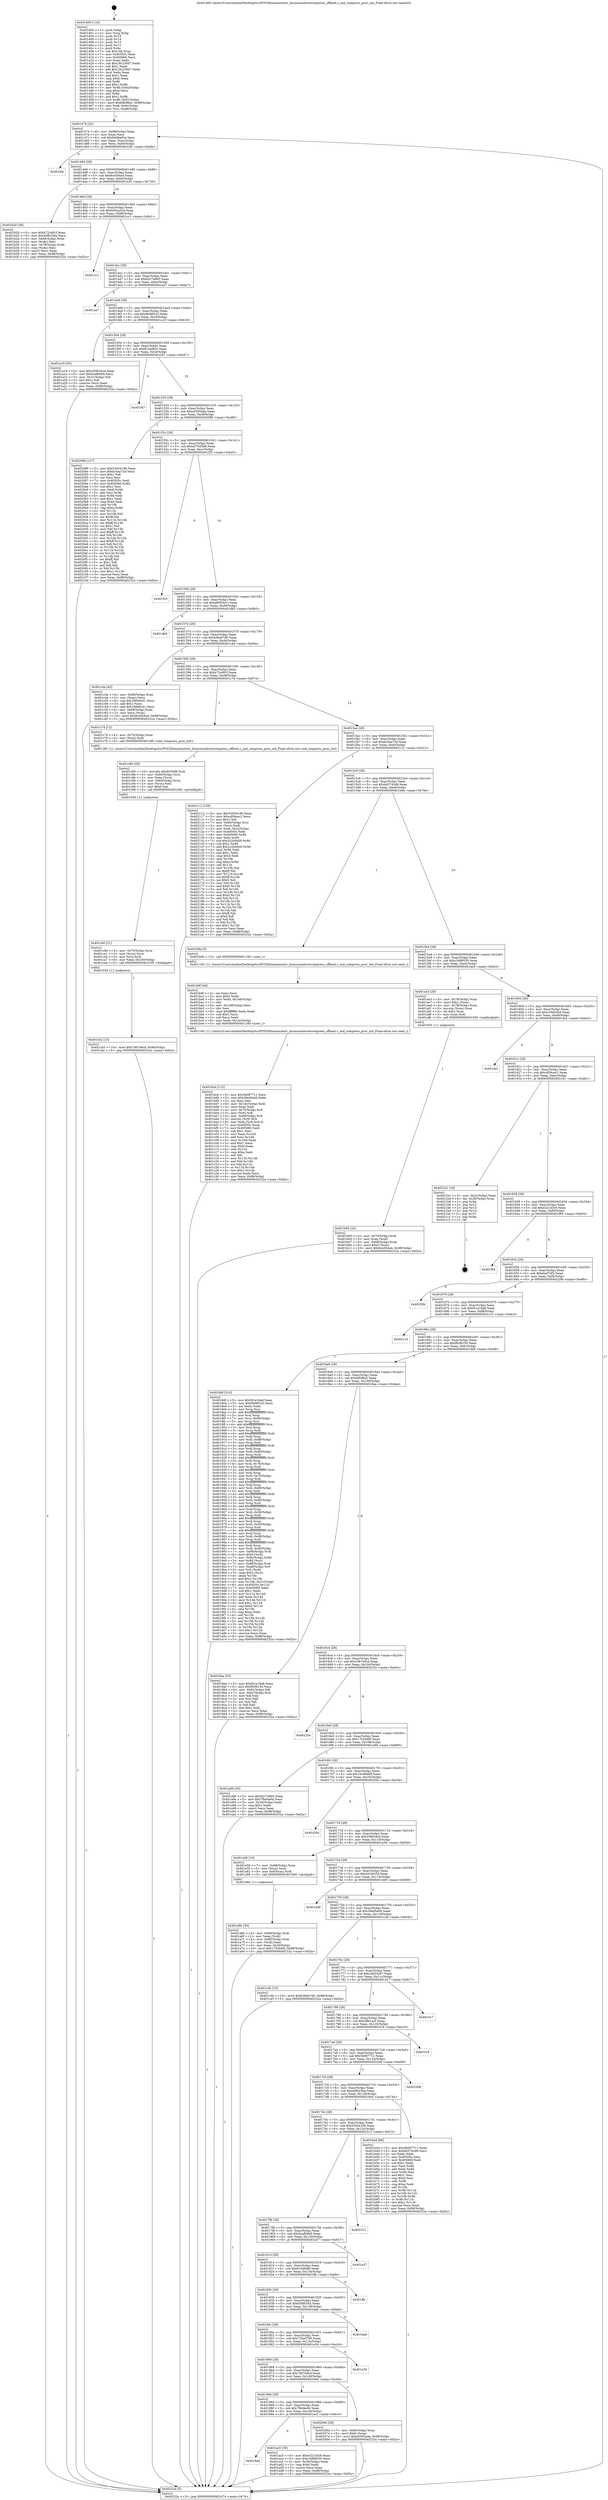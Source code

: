 digraph "0x401400" {
  label = "0x401400 (/mnt/c/Users/mathe/Desktop/tcc/POCII/binaries/extr_linuxsoundcorecompress_offload.c_snd_compress_proc_init_Final-ollvm.out::main(0))"
  labelloc = "t"
  node[shape=record]

  Entry [label="",width=0.3,height=0.3,shape=circle,fillcolor=black,style=filled]
  "0x401474" [label="{
     0x401474 [32]\l
     | [instrs]\l
     &nbsp;&nbsp;0x401474 \<+6\>: mov -0x98(%rbp),%eax\l
     &nbsp;&nbsp;0x40147a \<+2\>: mov %eax,%ecx\l
     &nbsp;&nbsp;0x40147c \<+6\>: sub $0x8449a85e,%ecx\l
     &nbsp;&nbsp;0x401482 \<+6\>: mov %eax,-0xac(%rbp)\l
     &nbsp;&nbsp;0x401488 \<+6\>: mov %ecx,-0xb0(%rbp)\l
     &nbsp;&nbsp;0x40148e \<+6\>: je 00000000004022fe \<main+0xefe\>\l
  }"]
  "0x4022fe" [label="{
     0x4022fe\l
  }", style=dashed]
  "0x401494" [label="{
     0x401494 [28]\l
     | [instrs]\l
     &nbsp;&nbsp;0x401494 \<+5\>: jmp 0000000000401499 \<main+0x99\>\l
     &nbsp;&nbsp;0x401499 \<+6\>: mov -0xac(%rbp),%eax\l
     &nbsp;&nbsp;0x40149f \<+5\>: sub $0x8ce504a4,%eax\l
     &nbsp;&nbsp;0x4014a4 \<+6\>: mov %eax,-0xb4(%rbp)\l
     &nbsp;&nbsp;0x4014aa \<+6\>: je 0000000000401b20 \<main+0x720\>\l
  }"]
  Exit [label="",width=0.3,height=0.3,shape=circle,fillcolor=black,style=filled,peripheries=2]
  "0x401b20" [label="{
     0x401b20 [36]\l
     | [instrs]\l
     &nbsp;&nbsp;0x401b20 \<+5\>: mov $0xb72cd91f,%eax\l
     &nbsp;&nbsp;0x401b25 \<+5\>: mov $0x40fb23ba,%ecx\l
     &nbsp;&nbsp;0x401b2a \<+4\>: mov -0x68(%rbp),%rdx\l
     &nbsp;&nbsp;0x401b2e \<+2\>: mov (%rdx),%esi\l
     &nbsp;&nbsp;0x401b30 \<+4\>: mov -0x78(%rbp),%rdx\l
     &nbsp;&nbsp;0x401b34 \<+2\>: cmp (%rdx),%esi\l
     &nbsp;&nbsp;0x401b36 \<+3\>: cmovl %ecx,%eax\l
     &nbsp;&nbsp;0x401b39 \<+6\>: mov %eax,-0x98(%rbp)\l
     &nbsp;&nbsp;0x401b3f \<+5\>: jmp 000000000040232a \<main+0xf2a\>\l
  }"]
  "0x4014b0" [label="{
     0x4014b0 [28]\l
     | [instrs]\l
     &nbsp;&nbsp;0x4014b0 \<+5\>: jmp 00000000004014b5 \<main+0xb5\>\l
     &nbsp;&nbsp;0x4014b5 \<+6\>: mov -0xac(%rbp),%eax\l
     &nbsp;&nbsp;0x4014bb \<+5\>: sub $0x920ca32a,%eax\l
     &nbsp;&nbsp;0x4014c0 \<+6\>: mov %eax,-0xb8(%rbp)\l
     &nbsp;&nbsp;0x4014c6 \<+6\>: je 0000000000401cc1 \<main+0x8c1\>\l
  }"]
  "0x401cb2" [label="{
     0x401cb2 [15]\l
     | [instrs]\l
     &nbsp;&nbsp;0x401cb2 \<+10\>: movl $0x7d67e9cd,-0x98(%rbp)\l
     &nbsp;&nbsp;0x401cbc \<+5\>: jmp 000000000040232a \<main+0xf2a\>\l
  }"]
  "0x401cc1" [label="{
     0x401cc1\l
  }", style=dashed]
  "0x4014cc" [label="{
     0x4014cc [28]\l
     | [instrs]\l
     &nbsp;&nbsp;0x4014cc \<+5\>: jmp 00000000004014d1 \<main+0xd1\>\l
     &nbsp;&nbsp;0x4014d1 \<+6\>: mov -0xac(%rbp),%eax\l
     &nbsp;&nbsp;0x4014d7 \<+5\>: sub $0x92c7a693,%eax\l
     &nbsp;&nbsp;0x4014dc \<+6\>: mov %eax,-0xbc(%rbp)\l
     &nbsp;&nbsp;0x4014e2 \<+6\>: je 0000000000401aa7 \<main+0x6a7\>\l
  }"]
  "0x401c9d" [label="{
     0x401c9d [21]\l
     | [instrs]\l
     &nbsp;&nbsp;0x401c9d \<+4\>: mov -0x70(%rbp),%rcx\l
     &nbsp;&nbsp;0x401ca1 \<+3\>: mov (%rcx),%rcx\l
     &nbsp;&nbsp;0x401ca4 \<+3\>: mov %rcx,%rdi\l
     &nbsp;&nbsp;0x401ca7 \<+6\>: mov %eax,-0x150(%rbp)\l
     &nbsp;&nbsp;0x401cad \<+5\>: call 0000000000401030 \<free@plt\>\l
     | [calls]\l
     &nbsp;&nbsp;0x401030 \{1\} (unknown)\l
  }"]
  "0x401aa7" [label="{
     0x401aa7\l
  }", style=dashed]
  "0x4014e8" [label="{
     0x4014e8 [28]\l
     | [instrs]\l
     &nbsp;&nbsp;0x4014e8 \<+5\>: jmp 00000000004014ed \<main+0xed\>\l
     &nbsp;&nbsp;0x4014ed \<+6\>: mov -0xac(%rbp),%eax\l
     &nbsp;&nbsp;0x4014f3 \<+5\>: sub $0x9bd8f1e3,%eax\l
     &nbsp;&nbsp;0x4014f8 \<+6\>: mov %eax,-0xc0(%rbp)\l
     &nbsp;&nbsp;0x4014fe \<+6\>: je 0000000000401a19 \<main+0x619\>\l
  }"]
  "0x401c80" [label="{
     0x401c80 [29]\l
     | [instrs]\l
     &nbsp;&nbsp;0x401c80 \<+10\>: movabs $0x4030d6,%rdi\l
     &nbsp;&nbsp;0x401c8a \<+4\>: mov -0x60(%rbp),%rcx\l
     &nbsp;&nbsp;0x401c8e \<+2\>: mov %eax,(%rcx)\l
     &nbsp;&nbsp;0x401c90 \<+4\>: mov -0x60(%rbp),%rcx\l
     &nbsp;&nbsp;0x401c94 \<+2\>: mov (%rcx),%esi\l
     &nbsp;&nbsp;0x401c96 \<+2\>: mov $0x0,%al\l
     &nbsp;&nbsp;0x401c98 \<+5\>: call 0000000000401040 \<printf@plt\>\l
     | [calls]\l
     &nbsp;&nbsp;0x401040 \{1\} (unknown)\l
  }"]
  "0x401a19" [label="{
     0x401a19 [30]\l
     | [instrs]\l
     &nbsp;&nbsp;0x401a19 \<+5\>: mov $0x259634cd,%eax\l
     &nbsp;&nbsp;0x401a1e \<+5\>: mov $0x5cafb0b9,%ecx\l
     &nbsp;&nbsp;0x401a23 \<+3\>: mov -0x31(%rbp),%dl\l
     &nbsp;&nbsp;0x401a26 \<+3\>: test $0x1,%dl\l
     &nbsp;&nbsp;0x401a29 \<+3\>: cmovne %ecx,%eax\l
     &nbsp;&nbsp;0x401a2c \<+6\>: mov %eax,-0x98(%rbp)\l
     &nbsp;&nbsp;0x401a32 \<+5\>: jmp 000000000040232a \<main+0xf2a\>\l
  }"]
  "0x401504" [label="{
     0x401504 [28]\l
     | [instrs]\l
     &nbsp;&nbsp;0x401504 \<+5\>: jmp 0000000000401509 \<main+0x109\>\l
     &nbsp;&nbsp;0x401509 \<+6\>: mov -0xac(%rbp),%eax\l
     &nbsp;&nbsp;0x40150f \<+5\>: sub $0x9c2ad82c,%eax\l
     &nbsp;&nbsp;0x401514 \<+6\>: mov %eax,-0xc4(%rbp)\l
     &nbsp;&nbsp;0x40151a \<+6\>: je 0000000000401f47 \<main+0xb47\>\l
  }"]
  "0x401bcb" [label="{
     0x401bcb [112]\l
     | [instrs]\l
     &nbsp;&nbsp;0x401bcb \<+5\>: mov $0x3b087711,%ecx\l
     &nbsp;&nbsp;0x401bd0 \<+5\>: mov $0x29ed5e0d,%edx\l
     &nbsp;&nbsp;0x401bd5 \<+2\>: xor %esi,%esi\l
     &nbsp;&nbsp;0x401bd7 \<+6\>: mov -0x14c(%rbp),%edi\l
     &nbsp;&nbsp;0x401bdd \<+3\>: imul %eax,%edi\l
     &nbsp;&nbsp;0x401be0 \<+4\>: mov -0x70(%rbp),%r8\l
     &nbsp;&nbsp;0x401be4 \<+3\>: mov (%r8),%r8\l
     &nbsp;&nbsp;0x401be7 \<+4\>: mov -0x68(%rbp),%r9\l
     &nbsp;&nbsp;0x401beb \<+3\>: movslq (%r9),%r9\l
     &nbsp;&nbsp;0x401bee \<+4\>: mov %edi,(%r8,%r9,4)\l
     &nbsp;&nbsp;0x401bf2 \<+7\>: mov 0x40505c,%eax\l
     &nbsp;&nbsp;0x401bf9 \<+7\>: mov 0x405060,%edi\l
     &nbsp;&nbsp;0x401c00 \<+3\>: sub $0x1,%esi\l
     &nbsp;&nbsp;0x401c03 \<+3\>: mov %eax,%r10d\l
     &nbsp;&nbsp;0x401c06 \<+3\>: add %esi,%r10d\l
     &nbsp;&nbsp;0x401c09 \<+4\>: imul %r10d,%eax\l
     &nbsp;&nbsp;0x401c0d \<+3\>: and $0x1,%eax\l
     &nbsp;&nbsp;0x401c10 \<+3\>: cmp $0x0,%eax\l
     &nbsp;&nbsp;0x401c13 \<+4\>: sete %r11b\l
     &nbsp;&nbsp;0x401c17 \<+3\>: cmp $0xa,%edi\l
     &nbsp;&nbsp;0x401c1a \<+3\>: setl %bl\l
     &nbsp;&nbsp;0x401c1d \<+3\>: mov %r11b,%r14b\l
     &nbsp;&nbsp;0x401c20 \<+3\>: and %bl,%r14b\l
     &nbsp;&nbsp;0x401c23 \<+3\>: xor %bl,%r11b\l
     &nbsp;&nbsp;0x401c26 \<+3\>: or %r11b,%r14b\l
     &nbsp;&nbsp;0x401c29 \<+4\>: test $0x1,%r14b\l
     &nbsp;&nbsp;0x401c2d \<+3\>: cmovne %edx,%ecx\l
     &nbsp;&nbsp;0x401c30 \<+6\>: mov %ecx,-0x98(%rbp)\l
     &nbsp;&nbsp;0x401c36 \<+5\>: jmp 000000000040232a \<main+0xf2a\>\l
  }"]
  "0x401f47" [label="{
     0x401f47\l
  }", style=dashed]
  "0x401520" [label="{
     0x401520 [28]\l
     | [instrs]\l
     &nbsp;&nbsp;0x401520 \<+5\>: jmp 0000000000401525 \<main+0x125\>\l
     &nbsp;&nbsp;0x401525 \<+6\>: mov -0xac(%rbp),%eax\l
     &nbsp;&nbsp;0x40152b \<+5\>: sub $0xa5595ada,%eax\l
     &nbsp;&nbsp;0x401530 \<+6\>: mov %eax,-0xc8(%rbp)\l
     &nbsp;&nbsp;0x401536 \<+6\>: je 0000000000402089 \<main+0xc89\>\l
  }"]
  "0x401b9f" [label="{
     0x401b9f [44]\l
     | [instrs]\l
     &nbsp;&nbsp;0x401b9f \<+2\>: xor %ecx,%ecx\l
     &nbsp;&nbsp;0x401ba1 \<+5\>: mov $0x2,%edx\l
     &nbsp;&nbsp;0x401ba6 \<+6\>: mov %edx,-0x148(%rbp)\l
     &nbsp;&nbsp;0x401bac \<+1\>: cltd\l
     &nbsp;&nbsp;0x401bad \<+6\>: mov -0x148(%rbp),%esi\l
     &nbsp;&nbsp;0x401bb3 \<+2\>: idiv %esi\l
     &nbsp;&nbsp;0x401bb5 \<+6\>: imul $0xfffffffe,%edx,%edx\l
     &nbsp;&nbsp;0x401bbb \<+3\>: sub $0x1,%ecx\l
     &nbsp;&nbsp;0x401bbe \<+2\>: sub %ecx,%edx\l
     &nbsp;&nbsp;0x401bc0 \<+6\>: mov %edx,-0x14c(%rbp)\l
     &nbsp;&nbsp;0x401bc6 \<+5\>: call 0000000000401160 \<next_i\>\l
     | [calls]\l
     &nbsp;&nbsp;0x401160 \{1\} (/mnt/c/Users/mathe/Desktop/tcc/POCII/binaries/extr_linuxsoundcorecompress_offload.c_snd_compress_proc_init_Final-ollvm.out::next_i)\l
  }"]
  "0x402089" [label="{
     0x402089 [137]\l
     | [instrs]\l
     &nbsp;&nbsp;0x402089 \<+5\>: mov $0x5303419b,%eax\l
     &nbsp;&nbsp;0x40208e \<+5\>: mov $0xbc5aa72d,%ecx\l
     &nbsp;&nbsp;0x402093 \<+2\>: mov $0x1,%dl\l
     &nbsp;&nbsp;0x402095 \<+2\>: xor %esi,%esi\l
     &nbsp;&nbsp;0x402097 \<+7\>: mov 0x40505c,%edi\l
     &nbsp;&nbsp;0x40209e \<+8\>: mov 0x405060,%r8d\l
     &nbsp;&nbsp;0x4020a6 \<+3\>: sub $0x1,%esi\l
     &nbsp;&nbsp;0x4020a9 \<+3\>: mov %edi,%r9d\l
     &nbsp;&nbsp;0x4020ac \<+3\>: add %esi,%r9d\l
     &nbsp;&nbsp;0x4020af \<+4\>: imul %r9d,%edi\l
     &nbsp;&nbsp;0x4020b3 \<+3\>: and $0x1,%edi\l
     &nbsp;&nbsp;0x4020b6 \<+3\>: cmp $0x0,%edi\l
     &nbsp;&nbsp;0x4020b9 \<+4\>: sete %r10b\l
     &nbsp;&nbsp;0x4020bd \<+4\>: cmp $0xa,%r8d\l
     &nbsp;&nbsp;0x4020c1 \<+4\>: setl %r11b\l
     &nbsp;&nbsp;0x4020c5 \<+3\>: mov %r10b,%bl\l
     &nbsp;&nbsp;0x4020c8 \<+3\>: xor $0xff,%bl\l
     &nbsp;&nbsp;0x4020cb \<+3\>: mov %r11b,%r14b\l
     &nbsp;&nbsp;0x4020ce \<+4\>: xor $0xff,%r14b\l
     &nbsp;&nbsp;0x4020d2 \<+3\>: xor $0x1,%dl\l
     &nbsp;&nbsp;0x4020d5 \<+3\>: mov %bl,%r15b\l
     &nbsp;&nbsp;0x4020d8 \<+4\>: and $0xff,%r15b\l
     &nbsp;&nbsp;0x4020dc \<+3\>: and %dl,%r10b\l
     &nbsp;&nbsp;0x4020df \<+3\>: mov %r14b,%r12b\l
     &nbsp;&nbsp;0x4020e2 \<+4\>: and $0xff,%r12b\l
     &nbsp;&nbsp;0x4020e6 \<+3\>: and %dl,%r11b\l
     &nbsp;&nbsp;0x4020e9 \<+3\>: or %r10b,%r15b\l
     &nbsp;&nbsp;0x4020ec \<+3\>: or %r11b,%r12b\l
     &nbsp;&nbsp;0x4020ef \<+3\>: xor %r12b,%r15b\l
     &nbsp;&nbsp;0x4020f2 \<+3\>: or %r14b,%bl\l
     &nbsp;&nbsp;0x4020f5 \<+3\>: xor $0xff,%bl\l
     &nbsp;&nbsp;0x4020f8 \<+3\>: or $0x1,%dl\l
     &nbsp;&nbsp;0x4020fb \<+2\>: and %dl,%bl\l
     &nbsp;&nbsp;0x4020fd \<+3\>: or %bl,%r15b\l
     &nbsp;&nbsp;0x402100 \<+4\>: test $0x1,%r15b\l
     &nbsp;&nbsp;0x402104 \<+3\>: cmovne %ecx,%eax\l
     &nbsp;&nbsp;0x402107 \<+6\>: mov %eax,-0x98(%rbp)\l
     &nbsp;&nbsp;0x40210d \<+5\>: jmp 000000000040232a \<main+0xf2a\>\l
  }"]
  "0x40153c" [label="{
     0x40153c [28]\l
     | [instrs]\l
     &nbsp;&nbsp;0x40153c \<+5\>: jmp 0000000000401541 \<main+0x141\>\l
     &nbsp;&nbsp;0x401541 \<+6\>: mov -0xac(%rbp),%eax\l
     &nbsp;&nbsp;0x401547 \<+5\>: sub $0xa57629d8,%eax\l
     &nbsp;&nbsp;0x40154c \<+6\>: mov %eax,-0xcc(%rbp)\l
     &nbsp;&nbsp;0x401552 \<+6\>: je 0000000000401f25 \<main+0xb25\>\l
  }"]
  "0x401b00" [label="{
     0x401b00 [32]\l
     | [instrs]\l
     &nbsp;&nbsp;0x401b00 \<+4\>: mov -0x70(%rbp),%rdi\l
     &nbsp;&nbsp;0x401b04 \<+3\>: mov %rax,(%rdi)\l
     &nbsp;&nbsp;0x401b07 \<+4\>: mov -0x68(%rbp),%rax\l
     &nbsp;&nbsp;0x401b0b \<+6\>: movl $0x0,(%rax)\l
     &nbsp;&nbsp;0x401b11 \<+10\>: movl $0x8ce504a4,-0x98(%rbp)\l
     &nbsp;&nbsp;0x401b1b \<+5\>: jmp 000000000040232a \<main+0xf2a\>\l
  }"]
  "0x401f25" [label="{
     0x401f25\l
  }", style=dashed]
  "0x401558" [label="{
     0x401558 [28]\l
     | [instrs]\l
     &nbsp;&nbsp;0x401558 \<+5\>: jmp 000000000040155d \<main+0x15d\>\l
     &nbsp;&nbsp;0x40155d \<+6\>: mov -0xac(%rbp),%eax\l
     &nbsp;&nbsp;0x401563 \<+5\>: sub $0xa8095b1c,%eax\l
     &nbsp;&nbsp;0x401568 \<+6\>: mov %eax,-0xd0(%rbp)\l
     &nbsp;&nbsp;0x40156e \<+6\>: je 0000000000401db5 \<main+0x9b5\>\l
  }"]
  "0x4018a0" [label="{
     0x4018a0\l
  }", style=dashed]
  "0x401db5" [label="{
     0x401db5\l
  }", style=dashed]
  "0x401574" [label="{
     0x401574 [28]\l
     | [instrs]\l
     &nbsp;&nbsp;0x401574 \<+5\>: jmp 0000000000401579 \<main+0x179\>\l
     &nbsp;&nbsp;0x401579 \<+6\>: mov -0xac(%rbp),%eax\l
     &nbsp;&nbsp;0x40157f \<+5\>: sub $0xb3be67d0,%eax\l
     &nbsp;&nbsp;0x401584 \<+6\>: mov %eax,-0xd4(%rbp)\l
     &nbsp;&nbsp;0x40158a \<+6\>: je 0000000000401c4a \<main+0x84a\>\l
  }"]
  "0x401ac5" [label="{
     0x401ac5 [30]\l
     | [instrs]\l
     &nbsp;&nbsp;0x401ac5 \<+5\>: mov $0xe321d3c6,%eax\l
     &nbsp;&nbsp;0x401aca \<+5\>: mov $0xc3d88550,%ecx\l
     &nbsp;&nbsp;0x401acf \<+3\>: mov -0x30(%rbp),%edx\l
     &nbsp;&nbsp;0x401ad2 \<+3\>: cmp $0x0,%edx\l
     &nbsp;&nbsp;0x401ad5 \<+3\>: cmove %ecx,%eax\l
     &nbsp;&nbsp;0x401ad8 \<+6\>: mov %eax,-0x98(%rbp)\l
     &nbsp;&nbsp;0x401ade \<+5\>: jmp 000000000040232a \<main+0xf2a\>\l
  }"]
  "0x401c4a" [label="{
     0x401c4a [42]\l
     | [instrs]\l
     &nbsp;&nbsp;0x401c4a \<+4\>: mov -0x68(%rbp),%rax\l
     &nbsp;&nbsp;0x401c4e \<+2\>: mov (%rax),%ecx\l
     &nbsp;&nbsp;0x401c50 \<+6\>: sub $0x18840c61,%ecx\l
     &nbsp;&nbsp;0x401c56 \<+3\>: add $0x1,%ecx\l
     &nbsp;&nbsp;0x401c59 \<+6\>: add $0x18840c61,%ecx\l
     &nbsp;&nbsp;0x401c5f \<+4\>: mov -0x68(%rbp),%rax\l
     &nbsp;&nbsp;0x401c63 \<+2\>: mov %ecx,(%rax)\l
     &nbsp;&nbsp;0x401c65 \<+10\>: movl $0x8ce504a4,-0x98(%rbp)\l
     &nbsp;&nbsp;0x401c6f \<+5\>: jmp 000000000040232a \<main+0xf2a\>\l
  }"]
  "0x401590" [label="{
     0x401590 [28]\l
     | [instrs]\l
     &nbsp;&nbsp;0x401590 \<+5\>: jmp 0000000000401595 \<main+0x195\>\l
     &nbsp;&nbsp;0x401595 \<+6\>: mov -0xac(%rbp),%eax\l
     &nbsp;&nbsp;0x40159b \<+5\>: sub $0xb72cd91f,%eax\l
     &nbsp;&nbsp;0x4015a0 \<+6\>: mov %eax,-0xd8(%rbp)\l
     &nbsp;&nbsp;0x4015a6 \<+6\>: je 0000000000401c74 \<main+0x874\>\l
  }"]
  "0x401884" [label="{
     0x401884 [28]\l
     | [instrs]\l
     &nbsp;&nbsp;0x401884 \<+5\>: jmp 0000000000401889 \<main+0x489\>\l
     &nbsp;&nbsp;0x401889 \<+6\>: mov -0xac(%rbp),%eax\l
     &nbsp;&nbsp;0x40188f \<+5\>: sub $0x7fbd4e0d,%eax\l
     &nbsp;&nbsp;0x401894 \<+6\>: mov %eax,-0x144(%rbp)\l
     &nbsp;&nbsp;0x40189a \<+6\>: je 0000000000401ac5 \<main+0x6c5\>\l
  }"]
  "0x401c74" [label="{
     0x401c74 [12]\l
     | [instrs]\l
     &nbsp;&nbsp;0x401c74 \<+4\>: mov -0x70(%rbp),%rax\l
     &nbsp;&nbsp;0x401c78 \<+3\>: mov (%rax),%rdi\l
     &nbsp;&nbsp;0x401c7b \<+5\>: call 00000000004013f0 \<snd_compress_proc_init\>\l
     | [calls]\l
     &nbsp;&nbsp;0x4013f0 \{1\} (/mnt/c/Users/mathe/Desktop/tcc/POCII/binaries/extr_linuxsoundcorecompress_offload.c_snd_compress_proc_init_Final-ollvm.out::snd_compress_proc_init)\l
  }"]
  "0x4015ac" [label="{
     0x4015ac [28]\l
     | [instrs]\l
     &nbsp;&nbsp;0x4015ac \<+5\>: jmp 00000000004015b1 \<main+0x1b1\>\l
     &nbsp;&nbsp;0x4015b1 \<+6\>: mov -0xac(%rbp),%eax\l
     &nbsp;&nbsp;0x4015b7 \<+5\>: sub $0xbc5aa72d,%eax\l
     &nbsp;&nbsp;0x4015bc \<+6\>: mov %eax,-0xdc(%rbp)\l
     &nbsp;&nbsp;0x4015c2 \<+6\>: je 0000000000402112 \<main+0xd12\>\l
  }"]
  "0x40206d" [label="{
     0x40206d [28]\l
     | [instrs]\l
     &nbsp;&nbsp;0x40206d \<+7\>: mov -0x90(%rbp),%rax\l
     &nbsp;&nbsp;0x402074 \<+6\>: movl $0x0,(%rax)\l
     &nbsp;&nbsp;0x40207a \<+10\>: movl $0xa5595ada,-0x98(%rbp)\l
     &nbsp;&nbsp;0x402084 \<+5\>: jmp 000000000040232a \<main+0xf2a\>\l
  }"]
  "0x402112" [label="{
     0x402112 [159]\l
     | [instrs]\l
     &nbsp;&nbsp;0x402112 \<+5\>: mov $0x5303419b,%eax\l
     &nbsp;&nbsp;0x402117 \<+5\>: mov $0xcd59cec1,%ecx\l
     &nbsp;&nbsp;0x40211c \<+2\>: mov $0x1,%dl\l
     &nbsp;&nbsp;0x40211e \<+7\>: mov -0x90(%rbp),%rsi\l
     &nbsp;&nbsp;0x402125 \<+2\>: mov (%rsi),%edi\l
     &nbsp;&nbsp;0x402127 \<+3\>: mov %edi,-0x2c(%rbp)\l
     &nbsp;&nbsp;0x40212a \<+7\>: mov 0x40505c,%edi\l
     &nbsp;&nbsp;0x402131 \<+8\>: mov 0x405060,%r8d\l
     &nbsp;&nbsp;0x402139 \<+3\>: mov %edi,%r9d\l
     &nbsp;&nbsp;0x40213c \<+7\>: sub $0x2c2b0b09,%r9d\l
     &nbsp;&nbsp;0x402143 \<+4\>: sub $0x1,%r9d\l
     &nbsp;&nbsp;0x402147 \<+7\>: add $0x2c2b0b09,%r9d\l
     &nbsp;&nbsp;0x40214e \<+4\>: imul %r9d,%edi\l
     &nbsp;&nbsp;0x402152 \<+3\>: and $0x1,%edi\l
     &nbsp;&nbsp;0x402155 \<+3\>: cmp $0x0,%edi\l
     &nbsp;&nbsp;0x402158 \<+4\>: sete %r10b\l
     &nbsp;&nbsp;0x40215c \<+4\>: cmp $0xa,%r8d\l
     &nbsp;&nbsp;0x402160 \<+4\>: setl %r11b\l
     &nbsp;&nbsp;0x402164 \<+3\>: mov %r10b,%bl\l
     &nbsp;&nbsp;0x402167 \<+3\>: xor $0xff,%bl\l
     &nbsp;&nbsp;0x40216a \<+3\>: mov %r11b,%r14b\l
     &nbsp;&nbsp;0x40216d \<+4\>: xor $0xff,%r14b\l
     &nbsp;&nbsp;0x402171 \<+3\>: xor $0x0,%dl\l
     &nbsp;&nbsp;0x402174 \<+3\>: mov %bl,%r15b\l
     &nbsp;&nbsp;0x402177 \<+4\>: and $0x0,%r15b\l
     &nbsp;&nbsp;0x40217b \<+3\>: and %dl,%r10b\l
     &nbsp;&nbsp;0x40217e \<+3\>: mov %r14b,%r12b\l
     &nbsp;&nbsp;0x402181 \<+4\>: and $0x0,%r12b\l
     &nbsp;&nbsp;0x402185 \<+3\>: and %dl,%r11b\l
     &nbsp;&nbsp;0x402188 \<+3\>: or %r10b,%r15b\l
     &nbsp;&nbsp;0x40218b \<+3\>: or %r11b,%r12b\l
     &nbsp;&nbsp;0x40218e \<+3\>: xor %r12b,%r15b\l
     &nbsp;&nbsp;0x402191 \<+3\>: or %r14b,%bl\l
     &nbsp;&nbsp;0x402194 \<+3\>: xor $0xff,%bl\l
     &nbsp;&nbsp;0x402197 \<+3\>: or $0x0,%dl\l
     &nbsp;&nbsp;0x40219a \<+2\>: and %dl,%bl\l
     &nbsp;&nbsp;0x40219c \<+3\>: or %bl,%r15b\l
     &nbsp;&nbsp;0x40219f \<+4\>: test $0x1,%r15b\l
     &nbsp;&nbsp;0x4021a3 \<+3\>: cmovne %ecx,%eax\l
     &nbsp;&nbsp;0x4021a6 \<+6\>: mov %eax,-0x98(%rbp)\l
     &nbsp;&nbsp;0x4021ac \<+5\>: jmp 000000000040232a \<main+0xf2a\>\l
  }"]
  "0x4015c8" [label="{
     0x4015c8 [28]\l
     | [instrs]\l
     &nbsp;&nbsp;0x4015c8 \<+5\>: jmp 00000000004015cd \<main+0x1cd\>\l
     &nbsp;&nbsp;0x4015cd \<+6\>: mov -0xac(%rbp),%eax\l
     &nbsp;&nbsp;0x4015d3 \<+5\>: sub $0xbd3743d9,%eax\l
     &nbsp;&nbsp;0x4015d8 \<+6\>: mov %eax,-0xe0(%rbp)\l
     &nbsp;&nbsp;0x4015de \<+6\>: je 0000000000401b9a \<main+0x79a\>\l
  }"]
  "0x401868" [label="{
     0x401868 [28]\l
     | [instrs]\l
     &nbsp;&nbsp;0x401868 \<+5\>: jmp 000000000040186d \<main+0x46d\>\l
     &nbsp;&nbsp;0x40186d \<+6\>: mov -0xac(%rbp),%eax\l
     &nbsp;&nbsp;0x401873 \<+5\>: sub $0x7d67e9cd,%eax\l
     &nbsp;&nbsp;0x401878 \<+6\>: mov %eax,-0x140(%rbp)\l
     &nbsp;&nbsp;0x40187e \<+6\>: je 000000000040206d \<main+0xc6d\>\l
  }"]
  "0x401b9a" [label="{
     0x401b9a [5]\l
     | [instrs]\l
     &nbsp;&nbsp;0x401b9a \<+5\>: call 0000000000401160 \<next_i\>\l
     | [calls]\l
     &nbsp;&nbsp;0x401160 \{1\} (/mnt/c/Users/mathe/Desktop/tcc/POCII/binaries/extr_linuxsoundcorecompress_offload.c_snd_compress_proc_init_Final-ollvm.out::next_i)\l
  }"]
  "0x4015e4" [label="{
     0x4015e4 [28]\l
     | [instrs]\l
     &nbsp;&nbsp;0x4015e4 \<+5\>: jmp 00000000004015e9 \<main+0x1e9\>\l
     &nbsp;&nbsp;0x4015e9 \<+6\>: mov -0xac(%rbp),%eax\l
     &nbsp;&nbsp;0x4015ef \<+5\>: sub $0xc3d88550,%eax\l
     &nbsp;&nbsp;0x4015f4 \<+6\>: mov %eax,-0xe4(%rbp)\l
     &nbsp;&nbsp;0x4015fa \<+6\>: je 0000000000401ae3 \<main+0x6e3\>\l
  }"]
  "0x401e34" [label="{
     0x401e34\l
  }", style=dashed]
  "0x401ae3" [label="{
     0x401ae3 [29]\l
     | [instrs]\l
     &nbsp;&nbsp;0x401ae3 \<+4\>: mov -0x78(%rbp),%rax\l
     &nbsp;&nbsp;0x401ae7 \<+6\>: movl $0x1,(%rax)\l
     &nbsp;&nbsp;0x401aed \<+4\>: mov -0x78(%rbp),%rax\l
     &nbsp;&nbsp;0x401af1 \<+3\>: movslq (%rax),%rax\l
     &nbsp;&nbsp;0x401af4 \<+4\>: shl $0x2,%rax\l
     &nbsp;&nbsp;0x401af8 \<+3\>: mov %rax,%rdi\l
     &nbsp;&nbsp;0x401afb \<+5\>: call 0000000000401050 \<malloc@plt\>\l
     | [calls]\l
     &nbsp;&nbsp;0x401050 \{1\} (unknown)\l
  }"]
  "0x401600" [label="{
     0x401600 [28]\l
     | [instrs]\l
     &nbsp;&nbsp;0x401600 \<+5\>: jmp 0000000000401605 \<main+0x205\>\l
     &nbsp;&nbsp;0x401605 \<+6\>: mov -0xac(%rbp),%eax\l
     &nbsp;&nbsp;0x40160b \<+5\>: sub $0xc54b0cbd,%eax\l
     &nbsp;&nbsp;0x401610 \<+6\>: mov %eax,-0xe8(%rbp)\l
     &nbsp;&nbsp;0x401616 \<+6\>: je 0000000000401fa3 \<main+0xba3\>\l
  }"]
  "0x40184c" [label="{
     0x40184c [28]\l
     | [instrs]\l
     &nbsp;&nbsp;0x40184c \<+5\>: jmp 0000000000401851 \<main+0x451\>\l
     &nbsp;&nbsp;0x401851 \<+6\>: mov -0xac(%rbp),%eax\l
     &nbsp;&nbsp;0x401857 \<+5\>: sub $0x735a5790,%eax\l
     &nbsp;&nbsp;0x40185c \<+6\>: mov %eax,-0x13c(%rbp)\l
     &nbsp;&nbsp;0x401862 \<+6\>: je 0000000000401e34 \<main+0xa34\>\l
  }"]
  "0x401fa3" [label="{
     0x401fa3\l
  }", style=dashed]
  "0x40161c" [label="{
     0x40161c [28]\l
     | [instrs]\l
     &nbsp;&nbsp;0x40161c \<+5\>: jmp 0000000000401621 \<main+0x221\>\l
     &nbsp;&nbsp;0x401621 \<+6\>: mov -0xac(%rbp),%eax\l
     &nbsp;&nbsp;0x401627 \<+5\>: sub $0xcd59cec1,%eax\l
     &nbsp;&nbsp;0x40162c \<+6\>: mov %eax,-0xec(%rbp)\l
     &nbsp;&nbsp;0x401632 \<+6\>: je 00000000004021b1 \<main+0xdb1\>\l
  }"]
  "0x401da6" [label="{
     0x401da6\l
  }", style=dashed]
  "0x4021b1" [label="{
     0x4021b1 [18]\l
     | [instrs]\l
     &nbsp;&nbsp;0x4021b1 \<+3\>: mov -0x2c(%rbp),%eax\l
     &nbsp;&nbsp;0x4021b4 \<+4\>: lea -0x28(%rbp),%rsp\l
     &nbsp;&nbsp;0x4021b8 \<+1\>: pop %rbx\l
     &nbsp;&nbsp;0x4021b9 \<+2\>: pop %r12\l
     &nbsp;&nbsp;0x4021bb \<+2\>: pop %r13\l
     &nbsp;&nbsp;0x4021bd \<+2\>: pop %r14\l
     &nbsp;&nbsp;0x4021bf \<+2\>: pop %r15\l
     &nbsp;&nbsp;0x4021c1 \<+1\>: pop %rbp\l
     &nbsp;&nbsp;0x4021c2 \<+1\>: ret\l
  }"]
  "0x401638" [label="{
     0x401638 [28]\l
     | [instrs]\l
     &nbsp;&nbsp;0x401638 \<+5\>: jmp 000000000040163d \<main+0x23d\>\l
     &nbsp;&nbsp;0x40163d \<+6\>: mov -0xac(%rbp),%eax\l
     &nbsp;&nbsp;0x401643 \<+5\>: sub $0xe321d3c6,%eax\l
     &nbsp;&nbsp;0x401648 \<+6\>: mov %eax,-0xf0(%rbp)\l
     &nbsp;&nbsp;0x40164e \<+6\>: je 0000000000401f94 \<main+0xb94\>\l
  }"]
  "0x401830" [label="{
     0x401830 [28]\l
     | [instrs]\l
     &nbsp;&nbsp;0x401830 \<+5\>: jmp 0000000000401835 \<main+0x435\>\l
     &nbsp;&nbsp;0x401835 \<+6\>: mov -0xac(%rbp),%eax\l
     &nbsp;&nbsp;0x40183b \<+5\>: sub $0x638f0343,%eax\l
     &nbsp;&nbsp;0x401840 \<+6\>: mov %eax,-0x138(%rbp)\l
     &nbsp;&nbsp;0x401846 \<+6\>: je 0000000000401da6 \<main+0x9a6\>\l
  }"]
  "0x401f94" [label="{
     0x401f94\l
  }", style=dashed]
  "0x401654" [label="{
     0x401654 [28]\l
     | [instrs]\l
     &nbsp;&nbsp;0x401654 \<+5\>: jmp 0000000000401659 \<main+0x259\>\l
     &nbsp;&nbsp;0x401659 \<+6\>: mov -0xac(%rbp),%eax\l
     &nbsp;&nbsp;0x40165f \<+5\>: sub $0xebaf7df2,%eax\l
     &nbsp;&nbsp;0x401664 \<+6\>: mov %eax,-0xf4(%rbp)\l
     &nbsp;&nbsp;0x40166a \<+6\>: je 000000000040229b \<main+0xe9b\>\l
  }"]
  "0x401ffe" [label="{
     0x401ffe\l
  }", style=dashed]
  "0x40229b" [label="{
     0x40229b\l
  }", style=dashed]
  "0x401670" [label="{
     0x401670 [28]\l
     | [instrs]\l
     &nbsp;&nbsp;0x401670 \<+5\>: jmp 0000000000401675 \<main+0x275\>\l
     &nbsp;&nbsp;0x401675 \<+6\>: mov -0xac(%rbp),%eax\l
     &nbsp;&nbsp;0x40167b \<+5\>: sub $0xf41e19a8,%eax\l
     &nbsp;&nbsp;0x401680 \<+6\>: mov %eax,-0xf8(%rbp)\l
     &nbsp;&nbsp;0x401686 \<+6\>: je 00000000004021c3 \<main+0xdc3\>\l
  }"]
  "0x401814" [label="{
     0x401814 [28]\l
     | [instrs]\l
     &nbsp;&nbsp;0x401814 \<+5\>: jmp 0000000000401819 \<main+0x419\>\l
     &nbsp;&nbsp;0x401819 \<+6\>: mov -0xac(%rbp),%eax\l
     &nbsp;&nbsp;0x40181f \<+5\>: sub $0x61d49af0,%eax\l
     &nbsp;&nbsp;0x401824 \<+6\>: mov %eax,-0x134(%rbp)\l
     &nbsp;&nbsp;0x40182a \<+6\>: je 0000000000401ffe \<main+0xbfe\>\l
  }"]
  "0x4021c3" [label="{
     0x4021c3\l
  }", style=dashed]
  "0x40168c" [label="{
     0x40168c [28]\l
     | [instrs]\l
     &nbsp;&nbsp;0x40168c \<+5\>: jmp 0000000000401691 \<main+0x291\>\l
     &nbsp;&nbsp;0x401691 \<+6\>: mov -0xac(%rbp),%eax\l
     &nbsp;&nbsp;0x401697 \<+5\>: sub $0xf9cf6150,%eax\l
     &nbsp;&nbsp;0x40169c \<+6\>: mov %eax,-0xfc(%rbp)\l
     &nbsp;&nbsp;0x4016a2 \<+6\>: je 00000000004018df \<main+0x4df\>\l
  }"]
  "0x401a37" [label="{
     0x401a37\l
  }", style=dashed]
  "0x4018df" [label="{
     0x4018df [314]\l
     | [instrs]\l
     &nbsp;&nbsp;0x4018df \<+5\>: mov $0xf41e19a8,%eax\l
     &nbsp;&nbsp;0x4018e4 \<+5\>: mov $0x9bd8f1e3,%ecx\l
     &nbsp;&nbsp;0x4018e9 \<+2\>: xor %edx,%edx\l
     &nbsp;&nbsp;0x4018eb \<+3\>: mov %rsp,%rsi\l
     &nbsp;&nbsp;0x4018ee \<+4\>: add $0xfffffffffffffff0,%rsi\l
     &nbsp;&nbsp;0x4018f2 \<+3\>: mov %rsi,%rsp\l
     &nbsp;&nbsp;0x4018f5 \<+7\>: mov %rsi,-0x90(%rbp)\l
     &nbsp;&nbsp;0x4018fc \<+3\>: mov %rsp,%rsi\l
     &nbsp;&nbsp;0x4018ff \<+4\>: add $0xfffffffffffffff0,%rsi\l
     &nbsp;&nbsp;0x401903 \<+3\>: mov %rsi,%rsp\l
     &nbsp;&nbsp;0x401906 \<+3\>: mov %rsp,%rdi\l
     &nbsp;&nbsp;0x401909 \<+4\>: add $0xfffffffffffffff0,%rdi\l
     &nbsp;&nbsp;0x40190d \<+3\>: mov %rdi,%rsp\l
     &nbsp;&nbsp;0x401910 \<+7\>: mov %rdi,-0x88(%rbp)\l
     &nbsp;&nbsp;0x401917 \<+3\>: mov %rsp,%rdi\l
     &nbsp;&nbsp;0x40191a \<+4\>: add $0xfffffffffffffff0,%rdi\l
     &nbsp;&nbsp;0x40191e \<+3\>: mov %rdi,%rsp\l
     &nbsp;&nbsp;0x401921 \<+4\>: mov %rdi,-0x80(%rbp)\l
     &nbsp;&nbsp;0x401925 \<+3\>: mov %rsp,%rdi\l
     &nbsp;&nbsp;0x401928 \<+4\>: add $0xfffffffffffffff0,%rdi\l
     &nbsp;&nbsp;0x40192c \<+3\>: mov %rdi,%rsp\l
     &nbsp;&nbsp;0x40192f \<+4\>: mov %rdi,-0x78(%rbp)\l
     &nbsp;&nbsp;0x401933 \<+3\>: mov %rsp,%rdi\l
     &nbsp;&nbsp;0x401936 \<+4\>: add $0xfffffffffffffff0,%rdi\l
     &nbsp;&nbsp;0x40193a \<+3\>: mov %rdi,%rsp\l
     &nbsp;&nbsp;0x40193d \<+4\>: mov %rdi,-0x70(%rbp)\l
     &nbsp;&nbsp;0x401941 \<+3\>: mov %rsp,%rdi\l
     &nbsp;&nbsp;0x401944 \<+4\>: add $0xfffffffffffffff0,%rdi\l
     &nbsp;&nbsp;0x401948 \<+3\>: mov %rdi,%rsp\l
     &nbsp;&nbsp;0x40194b \<+4\>: mov %rdi,-0x68(%rbp)\l
     &nbsp;&nbsp;0x40194f \<+3\>: mov %rsp,%rdi\l
     &nbsp;&nbsp;0x401952 \<+4\>: add $0xfffffffffffffff0,%rdi\l
     &nbsp;&nbsp;0x401956 \<+3\>: mov %rdi,%rsp\l
     &nbsp;&nbsp;0x401959 \<+4\>: mov %rdi,-0x60(%rbp)\l
     &nbsp;&nbsp;0x40195d \<+3\>: mov %rsp,%rdi\l
     &nbsp;&nbsp;0x401960 \<+4\>: add $0xfffffffffffffff0,%rdi\l
     &nbsp;&nbsp;0x401964 \<+3\>: mov %rdi,%rsp\l
     &nbsp;&nbsp;0x401967 \<+4\>: mov %rdi,-0x58(%rbp)\l
     &nbsp;&nbsp;0x40196b \<+3\>: mov %rsp,%rdi\l
     &nbsp;&nbsp;0x40196e \<+4\>: add $0xfffffffffffffff0,%rdi\l
     &nbsp;&nbsp;0x401972 \<+3\>: mov %rdi,%rsp\l
     &nbsp;&nbsp;0x401975 \<+4\>: mov %rdi,-0x50(%rbp)\l
     &nbsp;&nbsp;0x401979 \<+3\>: mov %rsp,%rdi\l
     &nbsp;&nbsp;0x40197c \<+4\>: add $0xfffffffffffffff0,%rdi\l
     &nbsp;&nbsp;0x401980 \<+3\>: mov %rdi,%rsp\l
     &nbsp;&nbsp;0x401983 \<+4\>: mov %rdi,-0x48(%rbp)\l
     &nbsp;&nbsp;0x401987 \<+3\>: mov %rsp,%rdi\l
     &nbsp;&nbsp;0x40198a \<+4\>: add $0xfffffffffffffff0,%rdi\l
     &nbsp;&nbsp;0x40198e \<+3\>: mov %rdi,%rsp\l
     &nbsp;&nbsp;0x401991 \<+4\>: mov %rdi,-0x40(%rbp)\l
     &nbsp;&nbsp;0x401995 \<+7\>: mov -0x90(%rbp),%rdi\l
     &nbsp;&nbsp;0x40199c \<+6\>: movl $0x0,(%rdi)\l
     &nbsp;&nbsp;0x4019a2 \<+7\>: mov -0x9c(%rbp),%r8d\l
     &nbsp;&nbsp;0x4019a9 \<+3\>: mov %r8d,(%rsi)\l
     &nbsp;&nbsp;0x4019ac \<+7\>: mov -0x88(%rbp),%rdi\l
     &nbsp;&nbsp;0x4019b3 \<+7\>: mov -0xa8(%rbp),%r9\l
     &nbsp;&nbsp;0x4019ba \<+3\>: mov %r9,(%rdi)\l
     &nbsp;&nbsp;0x4019bd \<+3\>: cmpl $0x2,(%rsi)\l
     &nbsp;&nbsp;0x4019c0 \<+4\>: setne %r10b\l
     &nbsp;&nbsp;0x4019c4 \<+4\>: and $0x1,%r10b\l
     &nbsp;&nbsp;0x4019c8 \<+4\>: mov %r10b,-0x31(%rbp)\l
     &nbsp;&nbsp;0x4019cc \<+8\>: mov 0x40505c,%r11d\l
     &nbsp;&nbsp;0x4019d4 \<+7\>: mov 0x405060,%ebx\l
     &nbsp;&nbsp;0x4019db \<+3\>: sub $0x1,%edx\l
     &nbsp;&nbsp;0x4019de \<+3\>: mov %r11d,%r14d\l
     &nbsp;&nbsp;0x4019e1 \<+3\>: add %edx,%r14d\l
     &nbsp;&nbsp;0x4019e4 \<+4\>: imul %r14d,%r11d\l
     &nbsp;&nbsp;0x4019e8 \<+4\>: and $0x1,%r11d\l
     &nbsp;&nbsp;0x4019ec \<+4\>: cmp $0x0,%r11d\l
     &nbsp;&nbsp;0x4019f0 \<+4\>: sete %r10b\l
     &nbsp;&nbsp;0x4019f4 \<+3\>: cmp $0xa,%ebx\l
     &nbsp;&nbsp;0x4019f7 \<+4\>: setl %r15b\l
     &nbsp;&nbsp;0x4019fb \<+3\>: mov %r10b,%r12b\l
     &nbsp;&nbsp;0x4019fe \<+3\>: and %r15b,%r12b\l
     &nbsp;&nbsp;0x401a01 \<+3\>: xor %r15b,%r10b\l
     &nbsp;&nbsp;0x401a04 \<+3\>: or %r10b,%r12b\l
     &nbsp;&nbsp;0x401a07 \<+4\>: test $0x1,%r12b\l
     &nbsp;&nbsp;0x401a0b \<+3\>: cmovne %ecx,%eax\l
     &nbsp;&nbsp;0x401a0e \<+6\>: mov %eax,-0x98(%rbp)\l
     &nbsp;&nbsp;0x401a14 \<+5\>: jmp 000000000040232a \<main+0xf2a\>\l
  }"]
  "0x4016a8" [label="{
     0x4016a8 [28]\l
     | [instrs]\l
     &nbsp;&nbsp;0x4016a8 \<+5\>: jmp 00000000004016ad \<main+0x2ad\>\l
     &nbsp;&nbsp;0x4016ad \<+6\>: mov -0xac(%rbp),%eax\l
     &nbsp;&nbsp;0x4016b3 \<+5\>: sub $0xfdfcf8a3,%eax\l
     &nbsp;&nbsp;0x4016b8 \<+6\>: mov %eax,-0x100(%rbp)\l
     &nbsp;&nbsp;0x4016be \<+6\>: je 00000000004018aa \<main+0x4aa\>\l
  }"]
  "0x4017f8" [label="{
     0x4017f8 [28]\l
     | [instrs]\l
     &nbsp;&nbsp;0x4017f8 \<+5\>: jmp 00000000004017fd \<main+0x3fd\>\l
     &nbsp;&nbsp;0x4017fd \<+6\>: mov -0xac(%rbp),%eax\l
     &nbsp;&nbsp;0x401803 \<+5\>: sub $0x5cafb0b9,%eax\l
     &nbsp;&nbsp;0x401808 \<+6\>: mov %eax,-0x130(%rbp)\l
     &nbsp;&nbsp;0x40180e \<+6\>: je 0000000000401a37 \<main+0x637\>\l
  }"]
  "0x4018aa" [label="{
     0x4018aa [53]\l
     | [instrs]\l
     &nbsp;&nbsp;0x4018aa \<+5\>: mov $0xf41e19a8,%eax\l
     &nbsp;&nbsp;0x4018af \<+5\>: mov $0xf9cf6150,%ecx\l
     &nbsp;&nbsp;0x4018b4 \<+6\>: mov -0x92(%rbp),%dl\l
     &nbsp;&nbsp;0x4018ba \<+7\>: mov -0x91(%rbp),%sil\l
     &nbsp;&nbsp;0x4018c1 \<+3\>: mov %dl,%dil\l
     &nbsp;&nbsp;0x4018c4 \<+3\>: and %sil,%dil\l
     &nbsp;&nbsp;0x4018c7 \<+3\>: xor %sil,%dl\l
     &nbsp;&nbsp;0x4018ca \<+3\>: or %dl,%dil\l
     &nbsp;&nbsp;0x4018cd \<+4\>: test $0x1,%dil\l
     &nbsp;&nbsp;0x4018d1 \<+3\>: cmovne %ecx,%eax\l
     &nbsp;&nbsp;0x4018d4 \<+6\>: mov %eax,-0x98(%rbp)\l
     &nbsp;&nbsp;0x4018da \<+5\>: jmp 000000000040232a \<main+0xf2a\>\l
  }"]
  "0x4016c4" [label="{
     0x4016c4 [28]\l
     | [instrs]\l
     &nbsp;&nbsp;0x4016c4 \<+5\>: jmp 00000000004016c9 \<main+0x2c9\>\l
     &nbsp;&nbsp;0x4016c9 \<+6\>: mov -0xac(%rbp),%eax\l
     &nbsp;&nbsp;0x4016cf \<+5\>: sub $0x108740cd,%eax\l
     &nbsp;&nbsp;0x4016d4 \<+6\>: mov %eax,-0x104(%rbp)\l
     &nbsp;&nbsp;0x4016da \<+6\>: je 000000000040225e \<main+0xe5e\>\l
  }"]
  "0x40232a" [label="{
     0x40232a [5]\l
     | [instrs]\l
     &nbsp;&nbsp;0x40232a \<+5\>: jmp 0000000000401474 \<main+0x74\>\l
  }"]
  "0x401400" [label="{
     0x401400 [116]\l
     | [instrs]\l
     &nbsp;&nbsp;0x401400 \<+1\>: push %rbp\l
     &nbsp;&nbsp;0x401401 \<+3\>: mov %rsp,%rbp\l
     &nbsp;&nbsp;0x401404 \<+2\>: push %r15\l
     &nbsp;&nbsp;0x401406 \<+2\>: push %r14\l
     &nbsp;&nbsp;0x401408 \<+2\>: push %r13\l
     &nbsp;&nbsp;0x40140a \<+2\>: push %r12\l
     &nbsp;&nbsp;0x40140c \<+1\>: push %rbx\l
     &nbsp;&nbsp;0x40140d \<+7\>: sub $0x148,%rsp\l
     &nbsp;&nbsp;0x401414 \<+7\>: mov 0x40505c,%eax\l
     &nbsp;&nbsp;0x40141b \<+7\>: mov 0x405060,%ecx\l
     &nbsp;&nbsp;0x401422 \<+2\>: mov %eax,%edx\l
     &nbsp;&nbsp;0x401424 \<+6\>: sub $0x18c230d7,%edx\l
     &nbsp;&nbsp;0x40142a \<+3\>: sub $0x1,%edx\l
     &nbsp;&nbsp;0x40142d \<+6\>: add $0x18c230d7,%edx\l
     &nbsp;&nbsp;0x401433 \<+3\>: imul %edx,%eax\l
     &nbsp;&nbsp;0x401436 \<+3\>: and $0x1,%eax\l
     &nbsp;&nbsp;0x401439 \<+3\>: cmp $0x0,%eax\l
     &nbsp;&nbsp;0x40143c \<+4\>: sete %r8b\l
     &nbsp;&nbsp;0x401440 \<+4\>: and $0x1,%r8b\l
     &nbsp;&nbsp;0x401444 \<+7\>: mov %r8b,-0x92(%rbp)\l
     &nbsp;&nbsp;0x40144b \<+3\>: cmp $0xa,%ecx\l
     &nbsp;&nbsp;0x40144e \<+4\>: setl %r8b\l
     &nbsp;&nbsp;0x401452 \<+4\>: and $0x1,%r8b\l
     &nbsp;&nbsp;0x401456 \<+7\>: mov %r8b,-0x91(%rbp)\l
     &nbsp;&nbsp;0x40145d \<+10\>: movl $0xfdfcf8a3,-0x98(%rbp)\l
     &nbsp;&nbsp;0x401467 \<+6\>: mov %edi,-0x9c(%rbp)\l
     &nbsp;&nbsp;0x40146d \<+7\>: mov %rsi,-0xa8(%rbp)\l
  }"]
  "0x402312" [label="{
     0x402312\l
  }", style=dashed]
  "0x4017dc" [label="{
     0x4017dc [28]\l
     | [instrs]\l
     &nbsp;&nbsp;0x4017dc \<+5\>: jmp 00000000004017e1 \<main+0x3e1\>\l
     &nbsp;&nbsp;0x4017e1 \<+6\>: mov -0xac(%rbp),%eax\l
     &nbsp;&nbsp;0x4017e7 \<+5\>: sub $0x5303419b,%eax\l
     &nbsp;&nbsp;0x4017ec \<+6\>: mov %eax,-0x12c(%rbp)\l
     &nbsp;&nbsp;0x4017f2 \<+6\>: je 0000000000402312 \<main+0xf12\>\l
  }"]
  "0x40225e" [label="{
     0x40225e\l
  }", style=dashed]
  "0x4016e0" [label="{
     0x4016e0 [28]\l
     | [instrs]\l
     &nbsp;&nbsp;0x4016e0 \<+5\>: jmp 00000000004016e5 \<main+0x2e5\>\l
     &nbsp;&nbsp;0x4016e5 \<+6\>: mov -0xac(%rbp),%eax\l
     &nbsp;&nbsp;0x4016eb \<+5\>: sub $0x170264f0,%eax\l
     &nbsp;&nbsp;0x4016f0 \<+6\>: mov %eax,-0x108(%rbp)\l
     &nbsp;&nbsp;0x4016f6 \<+6\>: je 0000000000401a89 \<main+0x689\>\l
  }"]
  "0x401b44" [label="{
     0x401b44 [86]\l
     | [instrs]\l
     &nbsp;&nbsp;0x401b44 \<+5\>: mov $0x3b087711,%eax\l
     &nbsp;&nbsp;0x401b49 \<+5\>: mov $0xbd3743d9,%ecx\l
     &nbsp;&nbsp;0x401b4e \<+2\>: xor %edx,%edx\l
     &nbsp;&nbsp;0x401b50 \<+7\>: mov 0x40505c,%esi\l
     &nbsp;&nbsp;0x401b57 \<+7\>: mov 0x405060,%edi\l
     &nbsp;&nbsp;0x401b5e \<+3\>: sub $0x1,%edx\l
     &nbsp;&nbsp;0x401b61 \<+3\>: mov %esi,%r8d\l
     &nbsp;&nbsp;0x401b64 \<+3\>: add %edx,%r8d\l
     &nbsp;&nbsp;0x401b67 \<+4\>: imul %r8d,%esi\l
     &nbsp;&nbsp;0x401b6b \<+3\>: and $0x1,%esi\l
     &nbsp;&nbsp;0x401b6e \<+3\>: cmp $0x0,%esi\l
     &nbsp;&nbsp;0x401b71 \<+4\>: sete %r9b\l
     &nbsp;&nbsp;0x401b75 \<+3\>: cmp $0xa,%edi\l
     &nbsp;&nbsp;0x401b78 \<+4\>: setl %r10b\l
     &nbsp;&nbsp;0x401b7c \<+3\>: mov %r9b,%r11b\l
     &nbsp;&nbsp;0x401b7f \<+3\>: and %r10b,%r11b\l
     &nbsp;&nbsp;0x401b82 \<+3\>: xor %r10b,%r9b\l
     &nbsp;&nbsp;0x401b85 \<+3\>: or %r9b,%r11b\l
     &nbsp;&nbsp;0x401b88 \<+4\>: test $0x1,%r11b\l
     &nbsp;&nbsp;0x401b8c \<+3\>: cmovne %ecx,%eax\l
     &nbsp;&nbsp;0x401b8f \<+6\>: mov %eax,-0x98(%rbp)\l
     &nbsp;&nbsp;0x401b95 \<+5\>: jmp 000000000040232a \<main+0xf2a\>\l
  }"]
  "0x401a89" [label="{
     0x401a89 [30]\l
     | [instrs]\l
     &nbsp;&nbsp;0x401a89 \<+5\>: mov $0x92c7a693,%eax\l
     &nbsp;&nbsp;0x401a8e \<+5\>: mov $0x7fbd4e0d,%ecx\l
     &nbsp;&nbsp;0x401a93 \<+3\>: mov -0x30(%rbp),%edx\l
     &nbsp;&nbsp;0x401a96 \<+3\>: cmp $0x1,%edx\l
     &nbsp;&nbsp;0x401a99 \<+3\>: cmovl %ecx,%eax\l
     &nbsp;&nbsp;0x401a9c \<+6\>: mov %eax,-0x98(%rbp)\l
     &nbsp;&nbsp;0x401aa2 \<+5\>: jmp 000000000040232a \<main+0xf2a\>\l
  }"]
  "0x4016fc" [label="{
     0x4016fc [28]\l
     | [instrs]\l
     &nbsp;&nbsp;0x4016fc \<+5\>: jmp 0000000000401701 \<main+0x301\>\l
     &nbsp;&nbsp;0x401701 \<+6\>: mov -0xac(%rbp),%eax\l
     &nbsp;&nbsp;0x401707 \<+5\>: sub $0x1bc89a08,%eax\l
     &nbsp;&nbsp;0x40170c \<+6\>: mov %eax,-0x10c(%rbp)\l
     &nbsp;&nbsp;0x401712 \<+6\>: je 000000000040205e \<main+0xc5e\>\l
  }"]
  "0x4017c0" [label="{
     0x4017c0 [28]\l
     | [instrs]\l
     &nbsp;&nbsp;0x4017c0 \<+5\>: jmp 00000000004017c5 \<main+0x3c5\>\l
     &nbsp;&nbsp;0x4017c5 \<+6\>: mov -0xac(%rbp),%eax\l
     &nbsp;&nbsp;0x4017cb \<+5\>: sub $0x40fb23ba,%eax\l
     &nbsp;&nbsp;0x4017d0 \<+6\>: mov %eax,-0x128(%rbp)\l
     &nbsp;&nbsp;0x4017d6 \<+6\>: je 0000000000401b44 \<main+0x744\>\l
  }"]
  "0x40205e" [label="{
     0x40205e\l
  }", style=dashed]
  "0x401718" [label="{
     0x401718 [28]\l
     | [instrs]\l
     &nbsp;&nbsp;0x401718 \<+5\>: jmp 000000000040171d \<main+0x31d\>\l
     &nbsp;&nbsp;0x40171d \<+6\>: mov -0xac(%rbp),%eax\l
     &nbsp;&nbsp;0x401723 \<+5\>: sub $0x259634cd,%eax\l
     &nbsp;&nbsp;0x401728 \<+6\>: mov %eax,-0x110(%rbp)\l
     &nbsp;&nbsp;0x40172e \<+6\>: je 0000000000401a58 \<main+0x658\>\l
  }"]
  "0x402208" [label="{
     0x402208\l
  }", style=dashed]
  "0x401a58" [label="{
     0x401a58 [19]\l
     | [instrs]\l
     &nbsp;&nbsp;0x401a58 \<+7\>: mov -0x88(%rbp),%rax\l
     &nbsp;&nbsp;0x401a5f \<+3\>: mov (%rax),%rax\l
     &nbsp;&nbsp;0x401a62 \<+4\>: mov 0x8(%rax),%rdi\l
     &nbsp;&nbsp;0x401a66 \<+5\>: call 0000000000401060 \<atoi@plt\>\l
     | [calls]\l
     &nbsp;&nbsp;0x401060 \{1\} (unknown)\l
  }"]
  "0x401734" [label="{
     0x401734 [28]\l
     | [instrs]\l
     &nbsp;&nbsp;0x401734 \<+5\>: jmp 0000000000401739 \<main+0x339\>\l
     &nbsp;&nbsp;0x401739 \<+6\>: mov -0xac(%rbp),%eax\l
     &nbsp;&nbsp;0x40173f \<+5\>: sub $0x261f4354,%eax\l
     &nbsp;&nbsp;0x401744 \<+6\>: mov %eax,-0x114(%rbp)\l
     &nbsp;&nbsp;0x40174a \<+6\>: je 0000000000401dd9 \<main+0x9d9\>\l
  }"]
  "0x401a6b" [label="{
     0x401a6b [30]\l
     | [instrs]\l
     &nbsp;&nbsp;0x401a6b \<+4\>: mov -0x80(%rbp),%rdi\l
     &nbsp;&nbsp;0x401a6f \<+2\>: mov %eax,(%rdi)\l
     &nbsp;&nbsp;0x401a71 \<+4\>: mov -0x80(%rbp),%rdi\l
     &nbsp;&nbsp;0x401a75 \<+2\>: mov (%rdi),%eax\l
     &nbsp;&nbsp;0x401a77 \<+3\>: mov %eax,-0x30(%rbp)\l
     &nbsp;&nbsp;0x401a7a \<+10\>: movl $0x170264f0,-0x98(%rbp)\l
     &nbsp;&nbsp;0x401a84 \<+5\>: jmp 000000000040232a \<main+0xf2a\>\l
  }"]
  "0x4017a4" [label="{
     0x4017a4 [28]\l
     | [instrs]\l
     &nbsp;&nbsp;0x4017a4 \<+5\>: jmp 00000000004017a9 \<main+0x3a9\>\l
     &nbsp;&nbsp;0x4017a9 \<+6\>: mov -0xac(%rbp),%eax\l
     &nbsp;&nbsp;0x4017af \<+5\>: sub $0x3b087711,%eax\l
     &nbsp;&nbsp;0x4017b4 \<+6\>: mov %eax,-0x124(%rbp)\l
     &nbsp;&nbsp;0x4017ba \<+6\>: je 0000000000402208 \<main+0xe08\>\l
  }"]
  "0x401dd9" [label="{
     0x401dd9\l
  }", style=dashed]
  "0x401750" [label="{
     0x401750 [28]\l
     | [instrs]\l
     &nbsp;&nbsp;0x401750 \<+5\>: jmp 0000000000401755 \<main+0x355\>\l
     &nbsp;&nbsp;0x401755 \<+6\>: mov -0xac(%rbp),%eax\l
     &nbsp;&nbsp;0x40175b \<+5\>: sub $0x29ed5e0d,%eax\l
     &nbsp;&nbsp;0x401760 \<+6\>: mov %eax,-0x118(%rbp)\l
     &nbsp;&nbsp;0x401766 \<+6\>: je 0000000000401c3b \<main+0x83b\>\l
  }"]
  "0x401f16" [label="{
     0x401f16\l
  }", style=dashed]
  "0x401c3b" [label="{
     0x401c3b [15]\l
     | [instrs]\l
     &nbsp;&nbsp;0x401c3b \<+10\>: movl $0xb3be67d0,-0x98(%rbp)\l
     &nbsp;&nbsp;0x401c45 \<+5\>: jmp 000000000040232a \<main+0xf2a\>\l
  }"]
  "0x40176c" [label="{
     0x40176c [28]\l
     | [instrs]\l
     &nbsp;&nbsp;0x40176c \<+5\>: jmp 0000000000401771 \<main+0x371\>\l
     &nbsp;&nbsp;0x401771 \<+6\>: mov -0xac(%rbp),%eax\l
     &nbsp;&nbsp;0x401777 \<+5\>: sub $0x2db35c67,%eax\l
     &nbsp;&nbsp;0x40177c \<+6\>: mov %eax,-0x11c(%rbp)\l
     &nbsp;&nbsp;0x401782 \<+6\>: je 0000000000401d17 \<main+0x917\>\l
  }"]
  "0x401788" [label="{
     0x401788 [28]\l
     | [instrs]\l
     &nbsp;&nbsp;0x401788 \<+5\>: jmp 000000000040178d \<main+0x38d\>\l
     &nbsp;&nbsp;0x40178d \<+6\>: mov -0xac(%rbp),%eax\l
     &nbsp;&nbsp;0x401793 \<+5\>: sub $0x2ffe1ac5,%eax\l
     &nbsp;&nbsp;0x401798 \<+6\>: mov %eax,-0x120(%rbp)\l
     &nbsp;&nbsp;0x40179e \<+6\>: je 0000000000401f16 \<main+0xb16\>\l
  }"]
  "0x401d17" [label="{
     0x401d17\l
  }", style=dashed]
  Entry -> "0x401400" [label=" 1"]
  "0x401474" -> "0x4022fe" [label=" 0"]
  "0x401474" -> "0x401494" [label=" 18"]
  "0x4021b1" -> Exit [label=" 1"]
  "0x401494" -> "0x401b20" [label=" 2"]
  "0x401494" -> "0x4014b0" [label=" 16"]
  "0x402112" -> "0x40232a" [label=" 1"]
  "0x4014b0" -> "0x401cc1" [label=" 0"]
  "0x4014b0" -> "0x4014cc" [label=" 16"]
  "0x402089" -> "0x40232a" [label=" 1"]
  "0x4014cc" -> "0x401aa7" [label=" 0"]
  "0x4014cc" -> "0x4014e8" [label=" 16"]
  "0x40206d" -> "0x40232a" [label=" 1"]
  "0x4014e8" -> "0x401a19" [label=" 1"]
  "0x4014e8" -> "0x401504" [label=" 15"]
  "0x401cb2" -> "0x40232a" [label=" 1"]
  "0x401504" -> "0x401f47" [label=" 0"]
  "0x401504" -> "0x401520" [label=" 15"]
  "0x401c9d" -> "0x401cb2" [label=" 1"]
  "0x401520" -> "0x402089" [label=" 1"]
  "0x401520" -> "0x40153c" [label=" 14"]
  "0x401c80" -> "0x401c9d" [label=" 1"]
  "0x40153c" -> "0x401f25" [label=" 0"]
  "0x40153c" -> "0x401558" [label=" 14"]
  "0x401c74" -> "0x401c80" [label=" 1"]
  "0x401558" -> "0x401db5" [label=" 0"]
  "0x401558" -> "0x401574" [label=" 14"]
  "0x401c4a" -> "0x40232a" [label=" 1"]
  "0x401574" -> "0x401c4a" [label=" 1"]
  "0x401574" -> "0x401590" [label=" 13"]
  "0x401c3b" -> "0x40232a" [label=" 1"]
  "0x401590" -> "0x401c74" [label=" 1"]
  "0x401590" -> "0x4015ac" [label=" 12"]
  "0x401b9f" -> "0x401bcb" [label=" 1"]
  "0x4015ac" -> "0x402112" [label=" 1"]
  "0x4015ac" -> "0x4015c8" [label=" 11"]
  "0x401b9a" -> "0x401b9f" [label=" 1"]
  "0x4015c8" -> "0x401b9a" [label=" 1"]
  "0x4015c8" -> "0x4015e4" [label=" 10"]
  "0x401b20" -> "0x40232a" [label=" 2"]
  "0x4015e4" -> "0x401ae3" [label=" 1"]
  "0x4015e4" -> "0x401600" [label=" 9"]
  "0x401b00" -> "0x40232a" [label=" 1"]
  "0x401600" -> "0x401fa3" [label=" 0"]
  "0x401600" -> "0x40161c" [label=" 9"]
  "0x401ac5" -> "0x40232a" [label=" 1"]
  "0x40161c" -> "0x4021b1" [label=" 1"]
  "0x40161c" -> "0x401638" [label=" 8"]
  "0x401884" -> "0x4018a0" [label=" 0"]
  "0x401638" -> "0x401f94" [label=" 0"]
  "0x401638" -> "0x401654" [label=" 8"]
  "0x401bcb" -> "0x40232a" [label=" 1"]
  "0x401654" -> "0x40229b" [label=" 0"]
  "0x401654" -> "0x401670" [label=" 8"]
  "0x401868" -> "0x401884" [label=" 1"]
  "0x401670" -> "0x4021c3" [label=" 0"]
  "0x401670" -> "0x40168c" [label=" 8"]
  "0x401b44" -> "0x40232a" [label=" 1"]
  "0x40168c" -> "0x4018df" [label=" 1"]
  "0x40168c" -> "0x4016a8" [label=" 7"]
  "0x40184c" -> "0x401868" [label=" 2"]
  "0x4016a8" -> "0x4018aa" [label=" 1"]
  "0x4016a8" -> "0x4016c4" [label=" 6"]
  "0x4018aa" -> "0x40232a" [label=" 1"]
  "0x401400" -> "0x401474" [label=" 1"]
  "0x40232a" -> "0x401474" [label=" 17"]
  "0x401ae3" -> "0x401b00" [label=" 1"]
  "0x4018df" -> "0x40232a" [label=" 1"]
  "0x401a19" -> "0x40232a" [label=" 1"]
  "0x401830" -> "0x40184c" [label=" 2"]
  "0x4016c4" -> "0x40225e" [label=" 0"]
  "0x4016c4" -> "0x4016e0" [label=" 6"]
  "0x401884" -> "0x401ac5" [label=" 1"]
  "0x4016e0" -> "0x401a89" [label=" 1"]
  "0x4016e0" -> "0x4016fc" [label=" 5"]
  "0x401814" -> "0x401830" [label=" 2"]
  "0x4016fc" -> "0x40205e" [label=" 0"]
  "0x4016fc" -> "0x401718" [label=" 5"]
  "0x401868" -> "0x40206d" [label=" 1"]
  "0x401718" -> "0x401a58" [label=" 1"]
  "0x401718" -> "0x401734" [label=" 4"]
  "0x401a58" -> "0x401a6b" [label=" 1"]
  "0x401a6b" -> "0x40232a" [label=" 1"]
  "0x401a89" -> "0x40232a" [label=" 1"]
  "0x4017f8" -> "0x401814" [label=" 2"]
  "0x401734" -> "0x401dd9" [label=" 0"]
  "0x401734" -> "0x401750" [label=" 4"]
  "0x40184c" -> "0x401e34" [label=" 0"]
  "0x401750" -> "0x401c3b" [label=" 1"]
  "0x401750" -> "0x40176c" [label=" 3"]
  "0x4017dc" -> "0x4017f8" [label=" 2"]
  "0x40176c" -> "0x401d17" [label=" 0"]
  "0x40176c" -> "0x401788" [label=" 3"]
  "0x4017dc" -> "0x402312" [label=" 0"]
  "0x401788" -> "0x401f16" [label=" 0"]
  "0x401788" -> "0x4017a4" [label=" 3"]
  "0x4017f8" -> "0x401a37" [label=" 0"]
  "0x4017a4" -> "0x402208" [label=" 0"]
  "0x4017a4" -> "0x4017c0" [label=" 3"]
  "0x401814" -> "0x401ffe" [label=" 0"]
  "0x4017c0" -> "0x401b44" [label=" 1"]
  "0x4017c0" -> "0x4017dc" [label=" 2"]
  "0x401830" -> "0x401da6" [label=" 0"]
}
